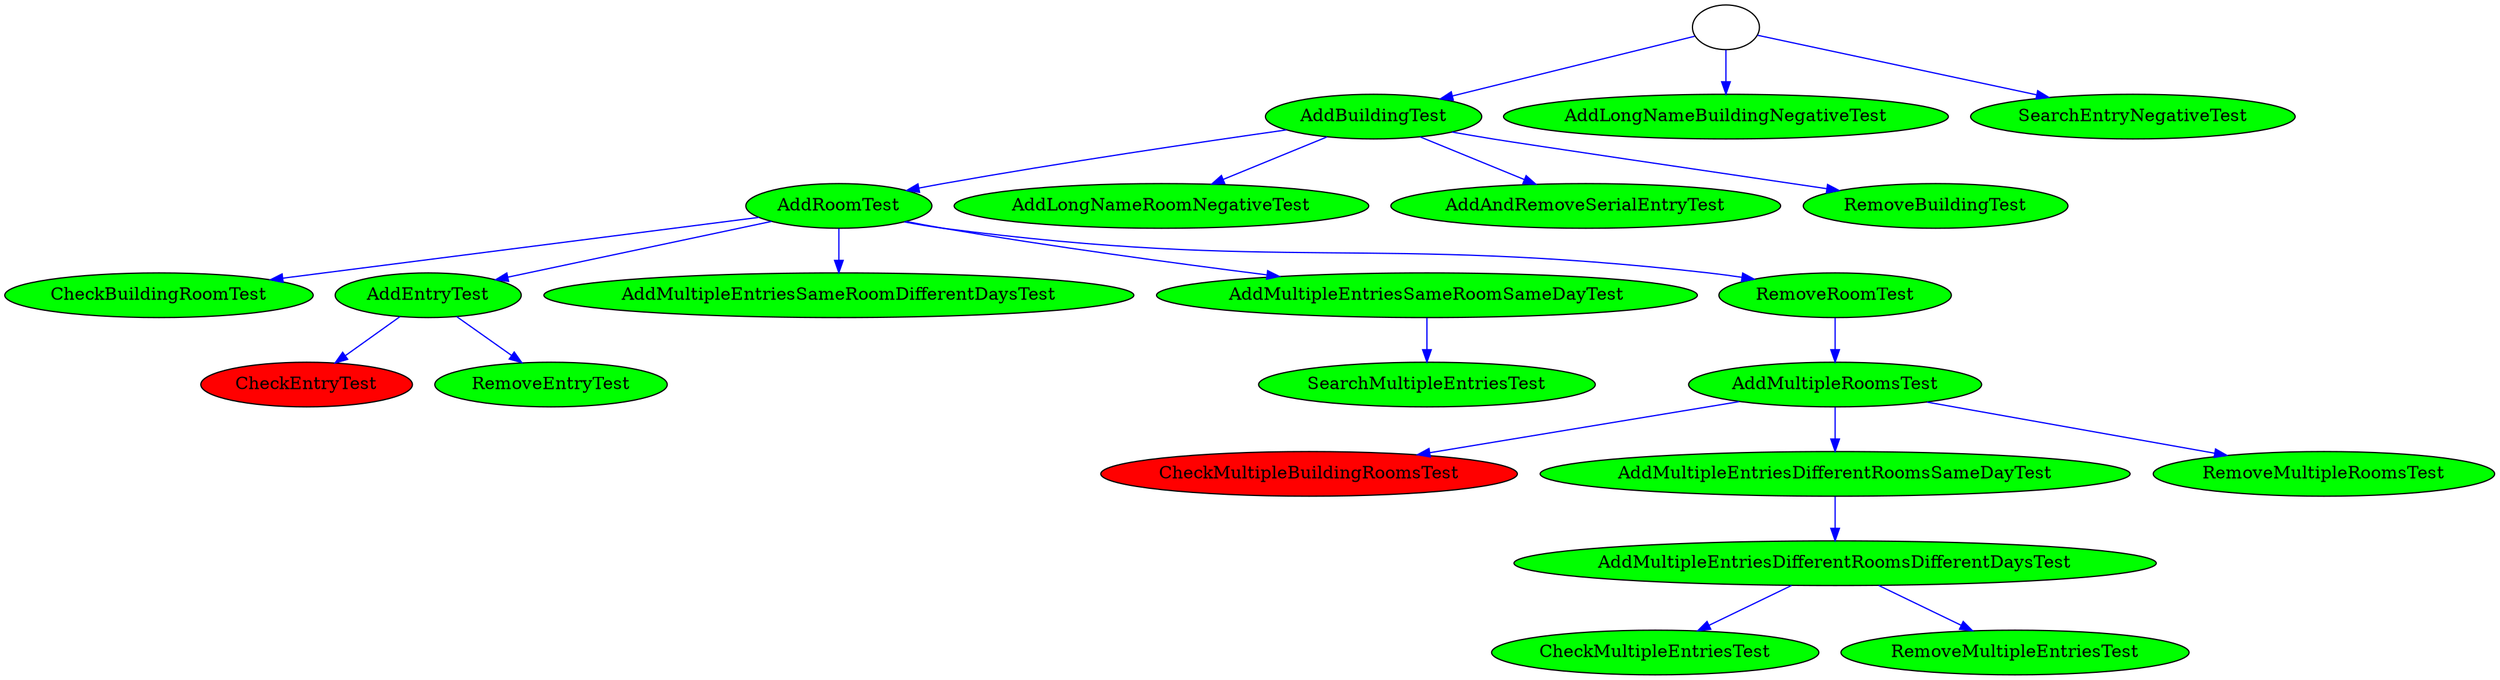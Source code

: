 strict digraph G {
root_925284253 [ label="" color = "black" ];
AddBuildingTest_1834264394 [ label="AddBuildingTest" fillcolor="green" style="filled" fontcolor="black" ];
AddLongNameBuildingNegativeTest_1731906177 [ label="AddLongNameBuildingNegativeTest" fillcolor="green" style="filled" fontcolor="black" ];
SearchEntryNegativeTest_1307059155 [ label="SearchEntryNegativeTest" fillcolor="green" style="filled" fontcolor="black" ];
AddRoomTest_699624521 [ label="AddRoomTest" fillcolor="green" style="filled" fontcolor="black" ];
AddLongNameRoomNegativeTest_761461614 [ label="AddLongNameRoomNegativeTest" fillcolor="green" style="filled" fontcolor="black" ];
AddAndRemoveSerialEntryTest_1630456884 [ label="AddAndRemoveSerialEntryTest" fillcolor="green" style="filled" fontcolor="black" ];
RemoveBuildingTest_828410977 [ label="RemoveBuildingTest" fillcolor="green" style="filled" fontcolor="black" ];
CheckBuildingRoomTest_1444345278 [ label="CheckBuildingRoomTest" fillcolor="green" style="filled" fontcolor="black" ];
AddEntryTest_2090453015 [ label="AddEntryTest" fillcolor="green" style="filled" fontcolor="black" ];
AddMultipleEntriesSameRoomDifferentDaysTest_1886580783 [ label="AddMultipleEntriesSameRoomDifferentDaysTest" fillcolor="green" style="filled" fontcolor="black" ];
AddMultipleEntriesSameRoomSameDayTest_1440400566 [ label="AddMultipleEntriesSameRoomSameDayTest" fillcolor="green" style="filled" fontcolor="black" ];
RemoveRoomTest_434820572 [ label="RemoveRoomTest" fillcolor="green" style="filled" fontcolor="black" ];
CheckEntryTest_1212149297 [ label="CheckEntryTest" fillcolor="red" style="filled" fontcolor="black" ];
RemoveEntryTest_1660209905 [ label="RemoveEntryTest" fillcolor="green" style="filled" fontcolor="black" ];
SearchMultipleEntriesTest_1873692203 [ label="SearchMultipleEntriesTest" fillcolor="green" style="filled" fontcolor="black" ];
AddMultipleRoomsTest_1746373192 [ label="AddMultipleRoomsTest" fillcolor="green" style="filled" fontcolor="black" ];
CheckMultipleBuildingRoomsTest_1612931000 [ label="CheckMultipleBuildingRoomsTest" fillcolor="red" style="filled" fontcolor="black" ];
AddMultipleEntriesDifferentRoomsSameDayTest_452135901 [ label="AddMultipleEntriesDifferentRoomsSameDayTest" fillcolor="green" style="filled" fontcolor="black" ];
RemoveMultipleRoomsTest_132328043 [ label="RemoveMultipleRoomsTest" fillcolor="green" style="filled" fontcolor="black" ];
AddMultipleEntriesDifferentRoomsDifferentDaysTest_152803337 [ label="AddMultipleEntriesDifferentRoomsDifferentDaysTest" fillcolor="green" style="filled" fontcolor="black" ];
CheckMultipleEntriesTest_1039864144 [ label="CheckMultipleEntriesTest" fillcolor="green" style="filled" fontcolor="black" ];
RemoveMultipleEntriesTest_610692243 [ label="RemoveMultipleEntriesTest" fillcolor="green" style="filled" fontcolor="black" ];
  root_925284253 -> AddBuildingTest_1834264394 [ label="" color="blue" ];
  root_925284253 -> AddLongNameBuildingNegativeTest_1731906177 [ label="" color="blue" ];
  root_925284253 -> SearchEntryNegativeTest_1307059155 [ label="" color="blue" ];
  AddBuildingTest_1834264394 -> AddRoomTest_699624521 [ label="" color="blue" ];
  AddBuildingTest_1834264394 -> AddLongNameRoomNegativeTest_761461614 [ label="" color="blue" ];
  AddBuildingTest_1834264394 -> AddAndRemoveSerialEntryTest_1630456884 [ label="" color="blue" ];
  AddBuildingTest_1834264394 -> RemoveBuildingTest_828410977 [ label="" color="blue" ];
  AddRoomTest_699624521 -> CheckBuildingRoomTest_1444345278 [ label="" color="blue" ];
  AddRoomTest_699624521 -> AddEntryTest_2090453015 [ label="" color="blue" ];
  AddRoomTest_699624521 -> AddMultipleEntriesSameRoomDifferentDaysTest_1886580783 [ label="" color="blue" ];
  AddRoomTest_699624521 -> AddMultipleEntriesSameRoomSameDayTest_1440400566 [ label="" color="blue" ];
  AddRoomTest_699624521 -> RemoveRoomTest_434820572 [ label="" color="blue" ];
  AddEntryTest_2090453015 -> CheckEntryTest_1212149297 [ label="" color="blue" ];
  AddEntryTest_2090453015 -> RemoveEntryTest_1660209905 [ label="" color="blue" ];
  AddMultipleEntriesSameRoomSameDayTest_1440400566 -> SearchMultipleEntriesTest_1873692203 [ label="" color="blue" ];
  RemoveRoomTest_434820572 -> AddMultipleRoomsTest_1746373192 [ label="" color="blue" ];
  AddMultipleRoomsTest_1746373192 -> CheckMultipleBuildingRoomsTest_1612931000 [ label="" color="blue" ];
  AddMultipleRoomsTest_1746373192 -> AddMultipleEntriesDifferentRoomsSameDayTest_452135901 [ label="" color="blue" ];
  AddMultipleRoomsTest_1746373192 -> RemoveMultipleRoomsTest_132328043 [ label="" color="blue" ];
  AddMultipleEntriesDifferentRoomsSameDayTest_452135901 -> AddMultipleEntriesDifferentRoomsDifferentDaysTest_152803337 [ label="" color="blue" ];
  AddMultipleEntriesDifferentRoomsDifferentDaysTest_152803337 -> CheckMultipleEntriesTest_1039864144 [ label="" color="blue" ];
  AddMultipleEntriesDifferentRoomsDifferentDaysTest_152803337 -> RemoveMultipleEntriesTest_610692243 [ label="" color="blue" ];
}
